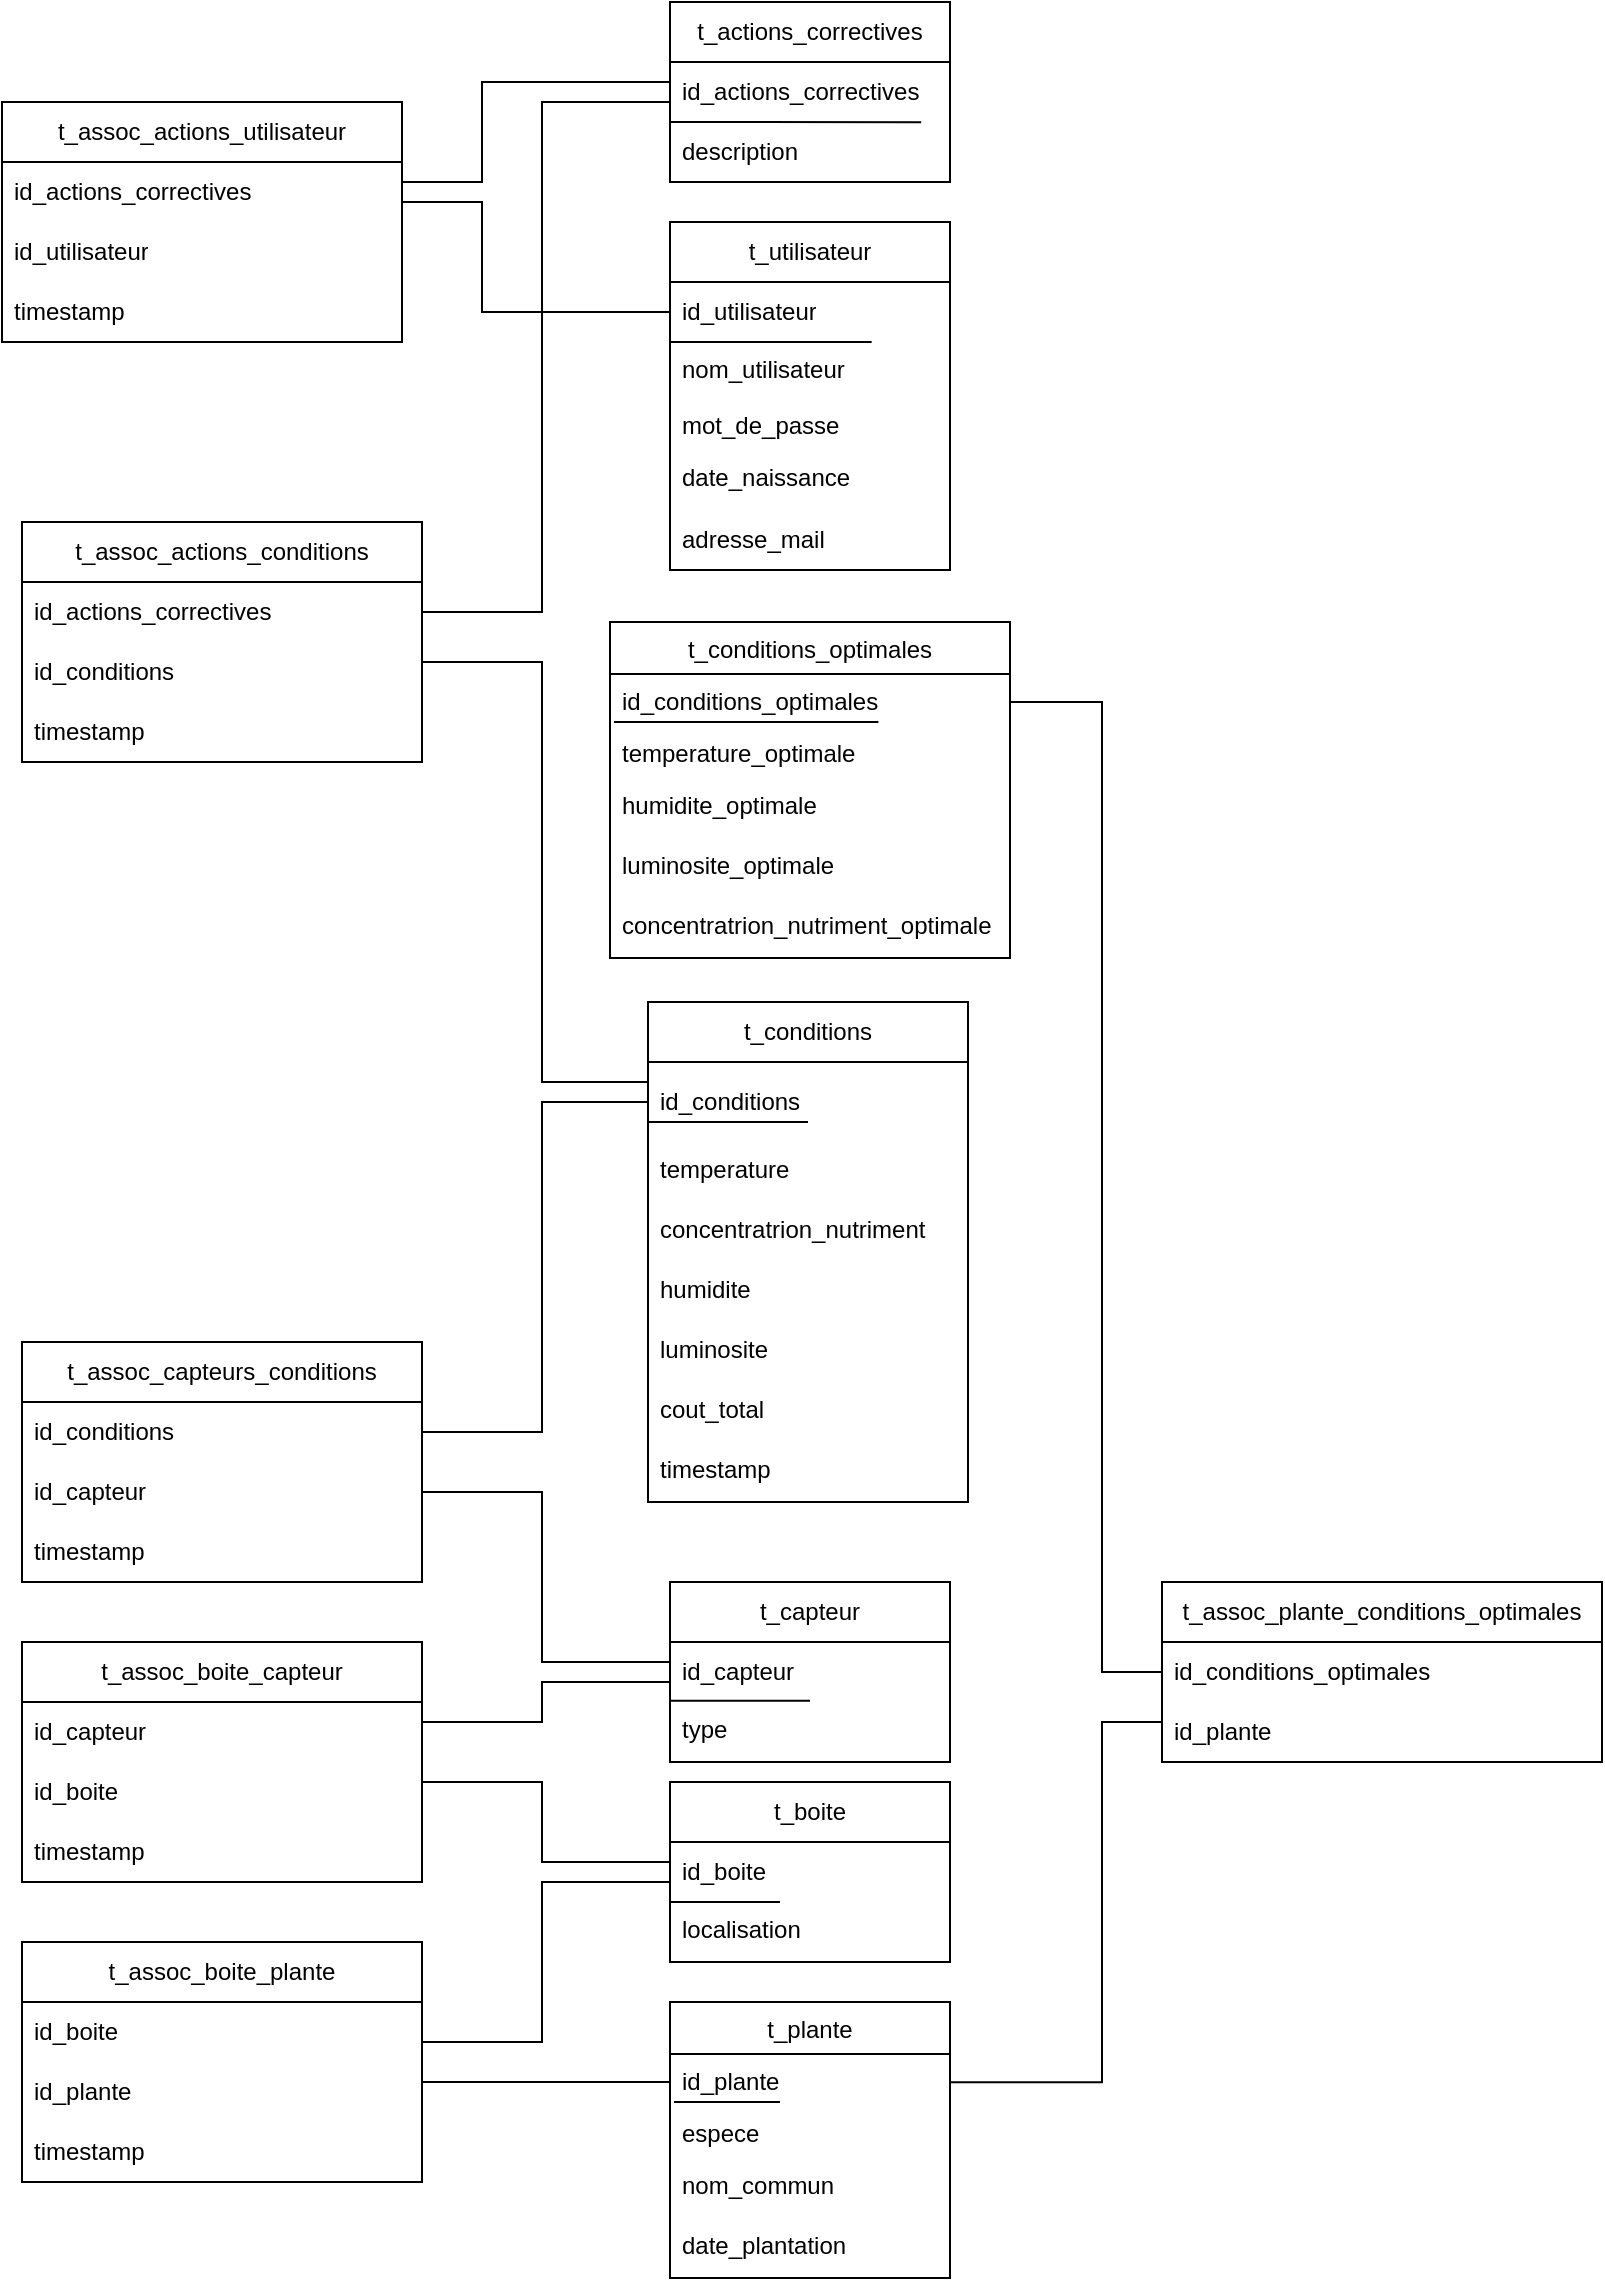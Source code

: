 <mxfile version="22.0.3" type="device">
  <diagram id="C5RBs43oDa-KdzZeNtuy" name="Page-1">
    <mxGraphModel dx="1582" dy="1856" grid="1" gridSize="10" guides="1" tooltips="1" connect="1" arrows="1" fold="1" page="1" pageScale="1" pageWidth="827" pageHeight="1169" math="0" shadow="0">
      <root>
        <mxCell id="WIyWlLk6GJQsqaUBKTNV-0" />
        <mxCell id="WIyWlLk6GJQsqaUBKTNV-1" parent="WIyWlLk6GJQsqaUBKTNV-0" />
        <mxCell id="GfVpbrykH6ephs4-lCBZ-14" value="t_conditions" style="swimlane;fontStyle=0;childLayout=stackLayout;horizontal=1;startSize=30;horizontalStack=0;resizeParent=1;resizeParentMax=0;resizeLast=0;collapsible=1;marginBottom=0;whiteSpace=wrap;html=1;" parent="WIyWlLk6GJQsqaUBKTNV-1" vertex="1">
          <mxGeometry x="333" y="510" width="160" height="250" as="geometry" />
        </mxCell>
        <mxCell id="GfVpbrykH6ephs4-lCBZ-15" value="id_conditions" style="text;strokeColor=none;fillColor=none;align=left;verticalAlign=middle;spacingLeft=4;spacingRight=4;overflow=hidden;points=[[0,0.5],[1,0.5]];portConstraint=eastwest;rotatable=0;whiteSpace=wrap;html=1;" parent="GfVpbrykH6ephs4-lCBZ-14" vertex="1">
          <mxGeometry y="30" width="160" height="40" as="geometry" />
        </mxCell>
        <mxCell id="GfVpbrykH6ephs4-lCBZ-16" value="" style="endArrow=none;html=1;rounded=0;" parent="GfVpbrykH6ephs4-lCBZ-14" edge="1">
          <mxGeometry width="50" height="50" relative="1" as="geometry">
            <mxPoint y="60" as="sourcePoint" />
            <mxPoint x="80" y="60" as="targetPoint" />
          </mxGeometry>
        </mxCell>
        <mxCell id="YFfReRE4VdkS00-xE2ET-9" value="temperature" style="text;strokeColor=none;fillColor=none;spacingLeft=4;spacingRight=4;overflow=hidden;rotatable=0;points=[[0,0.5],[1,0.5]];portConstraint=eastwest;fontSize=12;whiteSpace=wrap;html=1;" parent="GfVpbrykH6ephs4-lCBZ-14" vertex="1">
          <mxGeometry y="70" width="160" height="30" as="geometry" />
        </mxCell>
        <mxCell id="YFfReRE4VdkS00-xE2ET-10" value="concentratrion_nutriment" style="text;strokeColor=none;fillColor=none;spacingLeft=4;spacingRight=4;overflow=hidden;rotatable=0;points=[[0,0.5],[1,0.5]];portConstraint=eastwest;fontSize=12;whiteSpace=wrap;html=1;" parent="GfVpbrykH6ephs4-lCBZ-14" vertex="1">
          <mxGeometry y="100" width="160" height="30" as="geometry" />
        </mxCell>
        <mxCell id="YFfReRE4VdkS00-xE2ET-11" value="humidite" style="text;strokeColor=none;fillColor=none;spacingLeft=4;spacingRight=4;overflow=hidden;rotatable=0;points=[[0,0.5],[1,0.5]];portConstraint=eastwest;fontSize=12;whiteSpace=wrap;html=1;" parent="GfVpbrykH6ephs4-lCBZ-14" vertex="1">
          <mxGeometry y="130" width="160" height="30" as="geometry" />
        </mxCell>
        <mxCell id="YFfReRE4VdkS00-xE2ET-12" value="luminosite" style="text;strokeColor=none;fillColor=none;spacingLeft=4;spacingRight=4;overflow=hidden;rotatable=0;points=[[0,0.5],[1,0.5]];portConstraint=eastwest;fontSize=12;whiteSpace=wrap;html=1;" parent="GfVpbrykH6ephs4-lCBZ-14" vertex="1">
          <mxGeometry y="160" width="160" height="30" as="geometry" />
        </mxCell>
        <mxCell id="xs8UkDgZTQ-iA5S8t9cn-0" value="cout_total" style="text;strokeColor=none;fillColor=none;spacingLeft=4;spacingRight=4;overflow=hidden;rotatable=0;points=[[0,0.5],[1,0.5]];portConstraint=eastwest;fontSize=12;whiteSpace=wrap;html=1;" parent="GfVpbrykH6ephs4-lCBZ-14" vertex="1">
          <mxGeometry y="190" width="160" height="30" as="geometry" />
        </mxCell>
        <mxCell id="9skssHey5SvuozVZvSJy-10" value="timestamp" style="text;strokeColor=none;fillColor=none;spacingLeft=4;spacingRight=4;overflow=hidden;rotatable=0;points=[[0,0.5],[1,0.5]];portConstraint=eastwest;fontSize=12;whiteSpace=wrap;html=1;" parent="GfVpbrykH6ephs4-lCBZ-14" vertex="1">
          <mxGeometry y="220" width="160" height="30" as="geometry" />
        </mxCell>
        <mxCell id="YFfReRE4VdkS00-xE2ET-35" value="t_conditions_optimales" style="swimlane;fontStyle=0;align=center;verticalAlign=top;childLayout=stackLayout;horizontal=1;startSize=26;horizontalStack=0;resizeParent=1;resizeLast=0;collapsible=1;marginBottom=0;rounded=0;shadow=0;strokeWidth=1;" parent="WIyWlLk6GJQsqaUBKTNV-1" vertex="1">
          <mxGeometry x="314" y="320" width="200" height="168" as="geometry">
            <mxRectangle x="550" y="140" width="160" height="26" as="alternateBounds" />
          </mxGeometry>
        </mxCell>
        <mxCell id="YFfReRE4VdkS00-xE2ET-36" value="id_conditions_optimales" style="text;align=left;verticalAlign=top;spacingLeft=4;spacingRight=4;overflow=hidden;rotatable=0;points=[[0,0.5],[1,0.5]];portConstraint=eastwest;" parent="YFfReRE4VdkS00-xE2ET-35" vertex="1">
          <mxGeometry y="26" width="200" height="26" as="geometry" />
        </mxCell>
        <mxCell id="YFfReRE4VdkS00-xE2ET-37" value="" style="endArrow=none;html=1;rounded=0;entryX=0.671;entryY=0.922;entryDx=0;entryDy=0;entryPerimeter=0;" parent="YFfReRE4VdkS00-xE2ET-35" target="YFfReRE4VdkS00-xE2ET-36" edge="1">
          <mxGeometry width="50" height="50" relative="1" as="geometry">
            <mxPoint x="2" y="50" as="sourcePoint" />
            <mxPoint x="82" y="50" as="targetPoint" />
          </mxGeometry>
        </mxCell>
        <mxCell id="YFfReRE4VdkS00-xE2ET-38" value="temperature_optimale" style="text;align=left;verticalAlign=top;spacingLeft=4;spacingRight=4;overflow=hidden;rotatable=0;points=[[0,0.5],[1,0.5]];portConstraint=eastwest;rounded=0;shadow=0;html=0;" parent="YFfReRE4VdkS00-xE2ET-35" vertex="1">
          <mxGeometry y="52" width="200" height="26" as="geometry" />
        </mxCell>
        <mxCell id="YFfReRE4VdkS00-xE2ET-39" value="humidite_optimale" style="text;strokeColor=none;fillColor=none;spacingLeft=4;spacingRight=4;overflow=hidden;rotatable=0;points=[[0,0.5],[1,0.5]];portConstraint=eastwest;fontSize=12;whiteSpace=wrap;html=1;" parent="YFfReRE4VdkS00-xE2ET-35" vertex="1">
          <mxGeometry y="78" width="200" height="30" as="geometry" />
        </mxCell>
        <mxCell id="YFfReRE4VdkS00-xE2ET-40" value="luminosite_optimale" style="text;strokeColor=none;fillColor=none;spacingLeft=4;spacingRight=4;overflow=hidden;rotatable=0;points=[[0,0.5],[1,0.5]];portConstraint=eastwest;fontSize=12;whiteSpace=wrap;html=1;" parent="YFfReRE4VdkS00-xE2ET-35" vertex="1">
          <mxGeometry y="108" width="200" height="30" as="geometry" />
        </mxCell>
        <mxCell id="YFfReRE4VdkS00-xE2ET-41" value="concentratrion_nutriment_optimale" style="text;strokeColor=none;fillColor=none;spacingLeft=4;spacingRight=4;overflow=hidden;rotatable=0;points=[[0,0.5],[1,0.5]];portConstraint=eastwest;fontSize=12;whiteSpace=wrap;html=1;" parent="YFfReRE4VdkS00-xE2ET-35" vertex="1">
          <mxGeometry y="138" width="200" height="30" as="geometry" />
        </mxCell>
        <mxCell id="YFfReRE4VdkS00-xE2ET-49" value="" style="endArrow=none;endSize=10;endFill=0;shadow=0;strokeWidth=1;rounded=0;edgeStyle=orthogonalEdgeStyle;elbow=vertical;entryX=0;entryY=0.5;entryDx=0;entryDy=0;exitX=1;exitY=0.5;exitDx=0;exitDy=0;" parent="WIyWlLk6GJQsqaUBKTNV-1" edge="1">
          <mxGeometry width="160" relative="1" as="geometry">
            <mxPoint x="220" y="1056" as="sourcePoint" />
            <mxPoint x="344.0" y="1050" as="targetPoint" />
            <Array as="points">
              <mxPoint x="220" y="1050" />
            </Array>
          </mxGeometry>
        </mxCell>
        <mxCell id="YFfReRE4VdkS00-xE2ET-65" value="" style="endArrow=none;html=1;rounded=0;entryX=1;entryY=0.5;entryDx=0;entryDy=0;edgeStyle=orthogonalEdgeStyle;exitX=0;exitY=0.5;exitDx=0;exitDy=0;" parent="WIyWlLk6GJQsqaUBKTNV-1" target="Ohrkc9LOu_IcyDCswRTA-28" edge="1">
          <mxGeometry width="50" height="50" relative="1" as="geometry">
            <mxPoint x="344" y="840" as="sourcePoint" />
            <mxPoint x="220" y="740" as="targetPoint" />
            <Array as="points">
              <mxPoint x="280" y="840" />
              <mxPoint x="280" y="755" />
            </Array>
          </mxGeometry>
        </mxCell>
        <mxCell id="Ohrkc9LOu_IcyDCswRTA-26" value="t_assoc_capteurs_conditions" style="swimlane;fontStyle=0;childLayout=stackLayout;horizontal=1;startSize=30;horizontalStack=0;resizeParent=1;resizeParentMax=0;resizeLast=0;collapsible=1;marginBottom=0;whiteSpace=wrap;html=1;" parent="WIyWlLk6GJQsqaUBKTNV-1" vertex="1">
          <mxGeometry x="20" y="680" width="200" height="120" as="geometry" />
        </mxCell>
        <mxCell id="Ohrkc9LOu_IcyDCswRTA-27" value="id_conditions" style="text;strokeColor=none;fillColor=none;align=left;verticalAlign=middle;spacingLeft=4;spacingRight=4;overflow=hidden;points=[[0,0.5],[1,0.5]];portConstraint=eastwest;rotatable=0;whiteSpace=wrap;html=1;" parent="Ohrkc9LOu_IcyDCswRTA-26" vertex="1">
          <mxGeometry y="30" width="200" height="30" as="geometry" />
        </mxCell>
        <mxCell id="Ohrkc9LOu_IcyDCswRTA-28" value="id_capteur" style="text;strokeColor=none;fillColor=none;align=left;verticalAlign=middle;spacingLeft=4;spacingRight=4;overflow=hidden;points=[[0,0.5],[1,0.5]];portConstraint=eastwest;rotatable=0;whiteSpace=wrap;html=1;" parent="Ohrkc9LOu_IcyDCswRTA-26" vertex="1">
          <mxGeometry y="60" width="200" height="30" as="geometry" />
        </mxCell>
        <mxCell id="QiHh9giWtPBNodaeJ8hd-0" value="timestamp" style="text;strokeColor=none;fillColor=none;align=left;verticalAlign=middle;spacingLeft=4;spacingRight=4;overflow=hidden;points=[[0,0.5],[1,0.5]];portConstraint=eastwest;rotatable=0;whiteSpace=wrap;html=1;" parent="Ohrkc9LOu_IcyDCswRTA-26" vertex="1">
          <mxGeometry y="90" width="200" height="30" as="geometry" />
        </mxCell>
        <mxCell id="Ohrkc9LOu_IcyDCswRTA-29" value="t_assoc_boite_capteur" style="swimlane;fontStyle=0;childLayout=stackLayout;horizontal=1;startSize=30;horizontalStack=0;resizeParent=1;resizeParentMax=0;resizeLast=0;collapsible=1;marginBottom=0;whiteSpace=wrap;html=1;" parent="WIyWlLk6GJQsqaUBKTNV-1" vertex="1">
          <mxGeometry x="20" y="830" width="200" height="120" as="geometry" />
        </mxCell>
        <mxCell id="Ohrkc9LOu_IcyDCswRTA-30" value="id_capteur" style="text;strokeColor=none;fillColor=none;align=left;verticalAlign=middle;spacingLeft=4;spacingRight=4;overflow=hidden;points=[[0,0.5],[1,0.5]];portConstraint=eastwest;rotatable=0;whiteSpace=wrap;html=1;" parent="Ohrkc9LOu_IcyDCswRTA-29" vertex="1">
          <mxGeometry y="30" width="200" height="30" as="geometry" />
        </mxCell>
        <mxCell id="Ohrkc9LOu_IcyDCswRTA-31" value="id_boite" style="text;strokeColor=none;fillColor=none;align=left;verticalAlign=middle;spacingLeft=4;spacingRight=4;overflow=hidden;points=[[0,0.5],[1,0.5]];portConstraint=eastwest;rotatable=0;whiteSpace=wrap;html=1;" parent="Ohrkc9LOu_IcyDCswRTA-29" vertex="1">
          <mxGeometry y="60" width="200" height="30" as="geometry" />
        </mxCell>
        <mxCell id="9skssHey5SvuozVZvSJy-9" value="timestamp" style="text;strokeColor=none;fillColor=none;align=left;verticalAlign=middle;spacingLeft=4;spacingRight=4;overflow=hidden;points=[[0,0.5],[1,0.5]];portConstraint=eastwest;rotatable=0;whiteSpace=wrap;html=1;" parent="Ohrkc9LOu_IcyDCswRTA-29" vertex="1">
          <mxGeometry y="90" width="200" height="30" as="geometry" />
        </mxCell>
        <mxCell id="Ohrkc9LOu_IcyDCswRTA-32" value="t_assoc_boite_plante" style="swimlane;fontStyle=0;childLayout=stackLayout;horizontal=1;startSize=30;horizontalStack=0;resizeParent=1;resizeParentMax=0;resizeLast=0;collapsible=1;marginBottom=0;whiteSpace=wrap;html=1;" parent="WIyWlLk6GJQsqaUBKTNV-1" vertex="1">
          <mxGeometry x="20" y="980" width="200" height="120" as="geometry" />
        </mxCell>
        <mxCell id="Ohrkc9LOu_IcyDCswRTA-33" value="id_boite" style="text;strokeColor=none;fillColor=none;align=left;verticalAlign=middle;spacingLeft=4;spacingRight=4;overflow=hidden;points=[[0,0.5],[1,0.5]];portConstraint=eastwest;rotatable=0;whiteSpace=wrap;html=1;" parent="Ohrkc9LOu_IcyDCswRTA-32" vertex="1">
          <mxGeometry y="30" width="200" height="30" as="geometry" />
        </mxCell>
        <mxCell id="Ohrkc9LOu_IcyDCswRTA-34" value="id_plante" style="text;strokeColor=none;fillColor=none;align=left;verticalAlign=middle;spacingLeft=4;spacingRight=4;overflow=hidden;points=[[0,0.5],[1,0.5]];portConstraint=eastwest;rotatable=0;whiteSpace=wrap;html=1;" parent="Ohrkc9LOu_IcyDCswRTA-32" vertex="1">
          <mxGeometry y="60" width="200" height="30" as="geometry" />
        </mxCell>
        <mxCell id="Hte_jCKwLj_il4AVgazD-0" value="timestamp" style="text;strokeColor=none;fillColor=none;align=left;verticalAlign=middle;spacingLeft=4;spacingRight=4;overflow=hidden;points=[[0,0.5],[1,0.5]];portConstraint=eastwest;rotatable=0;whiteSpace=wrap;html=1;" parent="Ohrkc9LOu_IcyDCswRTA-32" vertex="1">
          <mxGeometry y="90" width="200" height="30" as="geometry" />
        </mxCell>
        <mxCell id="Ohrkc9LOu_IcyDCswRTA-38" value="t_assoc_plante_conditions_optimales" style="swimlane;fontStyle=0;childLayout=stackLayout;horizontal=1;startSize=30;horizontalStack=0;resizeParent=1;resizeParentMax=0;resizeLast=0;collapsible=1;marginBottom=0;whiteSpace=wrap;html=1;" parent="WIyWlLk6GJQsqaUBKTNV-1" vertex="1">
          <mxGeometry x="590" y="800" width="220" height="90" as="geometry" />
        </mxCell>
        <mxCell id="Ohrkc9LOu_IcyDCswRTA-39" value="id_conditions_optimales" style="text;strokeColor=none;fillColor=none;align=left;verticalAlign=middle;spacingLeft=4;spacingRight=4;overflow=hidden;points=[[0,0.5],[1,0.5]];portConstraint=eastwest;rotatable=0;whiteSpace=wrap;html=1;" parent="Ohrkc9LOu_IcyDCswRTA-38" vertex="1">
          <mxGeometry y="30" width="220" height="30" as="geometry" />
        </mxCell>
        <mxCell id="Ohrkc9LOu_IcyDCswRTA-40" value="id_plante" style="text;strokeColor=none;fillColor=none;align=left;verticalAlign=middle;spacingLeft=4;spacingRight=4;overflow=hidden;points=[[0,0.5],[1,0.5]];portConstraint=eastwest;rotatable=0;whiteSpace=wrap;html=1;" parent="Ohrkc9LOu_IcyDCswRTA-38" vertex="1">
          <mxGeometry y="60" width="220" height="30" as="geometry" />
        </mxCell>
        <mxCell id="2ENH1qvlYnwu3x6_broT-0" value="" style="endArrow=none;endSize=10;endFill=0;shadow=0;strokeWidth=1;rounded=0;edgeStyle=orthogonalEdgeStyle;elbow=vertical;exitX=1;exitY=0.5;exitDx=0;exitDy=0;entryX=0;entryY=0.5;entryDx=0;entryDy=0;" parent="WIyWlLk6GJQsqaUBKTNV-1" source="Ohrkc9LOu_IcyDCswRTA-31" target="GfVpbrykH6ephs4-lCBZ-24" edge="1">
          <mxGeometry width="160" relative="1" as="geometry">
            <mxPoint x="251" y="623" as="sourcePoint" />
            <mxPoint x="525" y="325" as="targetPoint" />
            <Array as="points">
              <mxPoint x="220" y="900" />
              <mxPoint x="280" y="900" />
              <mxPoint x="280" y="940" />
              <mxPoint x="344" y="940" />
            </Array>
          </mxGeometry>
        </mxCell>
        <mxCell id="GfVpbrykH6ephs4-lCBZ-23" value="t_boite" style="swimlane;fontStyle=0;childLayout=stackLayout;horizontal=1;startSize=30;horizontalStack=0;resizeParent=1;resizeParentMax=0;resizeLast=0;collapsible=1;marginBottom=0;whiteSpace=wrap;html=1;" parent="WIyWlLk6GJQsqaUBKTNV-1" vertex="1">
          <mxGeometry x="344" y="900" width="140" height="90" as="geometry" />
        </mxCell>
        <mxCell id="GfVpbrykH6ephs4-lCBZ-24" value="id_boite" style="text;strokeColor=none;fillColor=none;align=left;verticalAlign=middle;spacingLeft=4;spacingRight=4;overflow=hidden;points=[[0,0.5],[1,0.5]];portConstraint=eastwest;rotatable=0;whiteSpace=wrap;html=1;" parent="GfVpbrykH6ephs4-lCBZ-23" vertex="1">
          <mxGeometry y="30" width="140" height="30" as="geometry" />
        </mxCell>
        <mxCell id="GfVpbrykH6ephs4-lCBZ-25" value="" style="endArrow=none;html=1;rounded=0;" parent="GfVpbrykH6ephs4-lCBZ-23" edge="1">
          <mxGeometry width="50" height="50" relative="1" as="geometry">
            <mxPoint x="55" y="60" as="sourcePoint" />
            <mxPoint x="0.001" y="60" as="targetPoint" />
          </mxGeometry>
        </mxCell>
        <mxCell id="YFfReRE4VdkS00-xE2ET-15" value="localisation" style="text;strokeColor=none;fillColor=none;spacingLeft=4;spacingRight=4;overflow=hidden;rotatable=0;points=[[0,0.5],[1,0.5]];portConstraint=eastwest;fontSize=12;whiteSpace=wrap;html=1;" parent="GfVpbrykH6ephs4-lCBZ-23" vertex="1">
          <mxGeometry y="60" width="140" height="30" as="geometry" />
        </mxCell>
        <mxCell id="2ENH1qvlYnwu3x6_broT-4" value="" style="endArrow=none;endSize=10;endFill=0;shadow=0;strokeWidth=1;rounded=0;edgeStyle=orthogonalEdgeStyle;elbow=vertical;entryX=0;entryY=0.5;entryDx=0;entryDy=0;exitX=1;exitY=0.5;exitDx=0;exitDy=0;" parent="WIyWlLk6GJQsqaUBKTNV-1" edge="1">
          <mxGeometry width="160" relative="1" as="geometry">
            <mxPoint x="220" y="1030" as="sourcePoint" />
            <mxPoint x="344" y="950" as="targetPoint" />
            <Array as="points">
              <mxPoint x="280" y="1030" />
              <mxPoint x="280" y="950" />
            </Array>
          </mxGeometry>
        </mxCell>
        <mxCell id="Ue32kIHGdav1qjdM1YY6-16" value="t_capteur" style="swimlane;fontStyle=0;childLayout=stackLayout;horizontal=1;startSize=30;horizontalStack=0;resizeParent=1;resizeParentMax=0;resizeLast=0;collapsible=1;marginBottom=0;whiteSpace=wrap;html=1;" parent="WIyWlLk6GJQsqaUBKTNV-1" vertex="1">
          <mxGeometry x="344" y="800" width="140" height="90" as="geometry" />
        </mxCell>
        <mxCell id="GfVpbrykH6ephs4-lCBZ-2" value="" style="endArrow=none;html=1;rounded=0;" parent="Ue32kIHGdav1qjdM1YY6-16" source="Ue32kIHGdav1qjdM1YY6-17" edge="1">
          <mxGeometry width="50" height="50" relative="1" as="geometry">
            <mxPoint x="100.82" y="60" as="sourcePoint" />
            <mxPoint x="0.001" y="60" as="targetPoint" />
          </mxGeometry>
        </mxCell>
        <mxCell id="Ue32kIHGdav1qjdM1YY6-17" value="id_capteur" style="text;strokeColor=none;fillColor=none;align=left;verticalAlign=middle;spacingLeft=4;spacingRight=4;overflow=hidden;points=[[0,0.5],[1,0.5]];portConstraint=eastwest;rotatable=0;whiteSpace=wrap;html=1;" parent="Ue32kIHGdav1qjdM1YY6-16" vertex="1">
          <mxGeometry y="30" width="140" height="30" as="geometry" />
        </mxCell>
        <mxCell id="YFfReRE4VdkS00-xE2ET-59" value="" style="endArrow=none;html=1;rounded=0;" parent="Ue32kIHGdav1qjdM1YY6-16" edge="1">
          <mxGeometry width="50" height="50" relative="1" as="geometry">
            <mxPoint y="59.43" as="sourcePoint" />
            <mxPoint x="70" y="59.43" as="targetPoint" />
          </mxGeometry>
        </mxCell>
        <mxCell id="YFfReRE4VdkS00-xE2ET-19" value="type" style="text;strokeColor=none;fillColor=none;spacingLeft=4;spacingRight=4;overflow=hidden;rotatable=0;points=[[0,0.5],[1,0.5]];portConstraint=eastwest;fontSize=12;whiteSpace=wrap;html=1;" parent="Ue32kIHGdav1qjdM1YY6-16" vertex="1">
          <mxGeometry y="60" width="140" height="30" as="geometry" />
        </mxCell>
        <mxCell id="GfVpbrykH6ephs4-lCBZ-11" value="t_actions_correctives" style="swimlane;fontStyle=0;childLayout=stackLayout;horizontal=1;startSize=30;horizontalStack=0;resizeParent=1;resizeParentMax=0;resizeLast=0;collapsible=1;marginBottom=0;whiteSpace=wrap;html=1;" parent="WIyWlLk6GJQsqaUBKTNV-1" vertex="1">
          <mxGeometry x="344" y="10" width="140" height="90" as="geometry" />
        </mxCell>
        <mxCell id="GfVpbrykH6ephs4-lCBZ-12" value="id_actions_correctives" style="text;strokeColor=none;fillColor=none;align=left;verticalAlign=middle;spacingLeft=4;spacingRight=4;overflow=hidden;points=[[0,0.5],[1,0.5]];portConstraint=eastwest;rotatable=0;whiteSpace=wrap;html=1;" parent="GfVpbrykH6ephs4-lCBZ-11" vertex="1">
          <mxGeometry y="30" width="140" height="30" as="geometry" />
        </mxCell>
        <mxCell id="GfVpbrykH6ephs4-lCBZ-13" value="" style="endArrow=none;html=1;rounded=0;exitX=0.897;exitY=0.003;exitDx=0;exitDy=0;exitPerimeter=0;" parent="GfVpbrykH6ephs4-lCBZ-11" source="Ohrkc9LOu_IcyDCswRTA-20" edge="1">
          <mxGeometry width="50" height="50" relative="1" as="geometry">
            <mxPoint x="100.82" y="60" as="sourcePoint" />
            <mxPoint x="0.001" y="60" as="targetPoint" />
          </mxGeometry>
        </mxCell>
        <mxCell id="Ohrkc9LOu_IcyDCswRTA-20" value="description" style="text;strokeColor=none;fillColor=none;align=left;verticalAlign=middle;spacingLeft=4;spacingRight=4;overflow=hidden;points=[[0,0.5],[1,0.5]];portConstraint=eastwest;rotatable=0;whiteSpace=wrap;html=1;" parent="GfVpbrykH6ephs4-lCBZ-11" vertex="1">
          <mxGeometry y="60" width="140" height="30" as="geometry" />
        </mxCell>
        <mxCell id="2ENH1qvlYnwu3x6_broT-7" value="" style="endArrow=none;endSize=10;endFill=0;shadow=0;strokeWidth=1;rounded=0;edgeStyle=orthogonalEdgeStyle;elbow=vertical;entryX=0;entryY=0.5;entryDx=0;entryDy=0;" parent="WIyWlLk6GJQsqaUBKTNV-1" target="Ue32kIHGdav1qjdM1YY6-17" edge="1">
          <mxGeometry width="160" relative="1" as="geometry">
            <mxPoint x="220" y="900" as="sourcePoint" />
            <mxPoint x="344" y="900" as="targetPoint" />
            <Array as="points">
              <mxPoint x="220" y="870" />
              <mxPoint x="280" y="870" />
              <mxPoint x="280" y="850" />
              <mxPoint x="344" y="850" />
            </Array>
          </mxGeometry>
        </mxCell>
        <mxCell id="2ENH1qvlYnwu3x6_broT-8" value="" style="endArrow=none;html=1;rounded=0;entryX=1;entryY=0.5;entryDx=0;entryDy=0;exitX=0;exitY=0.5;exitDx=0;exitDy=0;edgeStyle=orthogonalEdgeStyle;" parent="WIyWlLk6GJQsqaUBKTNV-1" source="GfVpbrykH6ephs4-lCBZ-15" target="Ohrkc9LOu_IcyDCswRTA-27" edge="1">
          <mxGeometry width="50" height="50" relative="1" as="geometry">
            <mxPoint x="343.95" y="787" as="sourcePoint" />
            <mxPoint x="219.95" y="710" as="targetPoint" />
            <Array as="points">
              <mxPoint x="280" y="560" />
              <mxPoint x="280" y="725" />
            </Array>
          </mxGeometry>
        </mxCell>
        <mxCell id="2ENH1qvlYnwu3x6_broT-11" value="t_utilisateur" style="swimlane;fontStyle=0;childLayout=stackLayout;horizontal=1;startSize=30;horizontalStack=0;resizeParent=1;resizeParentMax=0;resizeLast=0;collapsible=1;marginBottom=0;whiteSpace=wrap;html=1;" parent="WIyWlLk6GJQsqaUBKTNV-1" vertex="1">
          <mxGeometry x="344" y="120" width="140" height="174" as="geometry" />
        </mxCell>
        <mxCell id="2ENH1qvlYnwu3x6_broT-12" value="id_utilisateur" style="text;strokeColor=none;fillColor=none;align=left;verticalAlign=middle;spacingLeft=4;spacingRight=4;overflow=hidden;points=[[0,0.5],[1,0.5]];portConstraint=eastwest;rotatable=0;whiteSpace=wrap;html=1;" parent="2ENH1qvlYnwu3x6_broT-11" vertex="1">
          <mxGeometry y="30" width="140" height="30" as="geometry" />
        </mxCell>
        <mxCell id="2ENH1qvlYnwu3x6_broT-13" value="" style="endArrow=none;html=1;rounded=0;" parent="2ENH1qvlYnwu3x6_broT-11" edge="1">
          <mxGeometry width="50" height="50" relative="1" as="geometry">
            <mxPoint x="100.82" y="60" as="sourcePoint" />
            <mxPoint x="0.001" y="60" as="targetPoint" />
          </mxGeometry>
        </mxCell>
        <mxCell id="2ENH1qvlYnwu3x6_broT-14" value="nom_utilisateur" style="text;align=left;verticalAlign=top;spacingLeft=4;spacingRight=4;overflow=hidden;rotatable=0;points=[[0,0.5],[1,0.5]];portConstraint=eastwest;rounded=0;shadow=0;html=0;" parent="2ENH1qvlYnwu3x6_broT-11" vertex="1">
          <mxGeometry y="60" width="140" height="28" as="geometry" />
        </mxCell>
        <mxCell id="2ENH1qvlYnwu3x6_broT-15" value="mot_de_passe" style="text;align=left;verticalAlign=top;spacingLeft=4;spacingRight=4;overflow=hidden;rotatable=0;points=[[0,0.5],[1,0.5]];portConstraint=eastwest;rounded=0;shadow=0;html=0;" parent="2ENH1qvlYnwu3x6_broT-11" vertex="1">
          <mxGeometry y="88" width="140" height="26" as="geometry" />
        </mxCell>
        <mxCell id="2ENH1qvlYnwu3x6_broT-16" value="date_naissance" style="text;strokeColor=none;fillColor=none;spacingLeft=4;spacingRight=4;overflow=hidden;rotatable=0;points=[[0,0.5],[1,0.5]];portConstraint=eastwest;fontSize=12;whiteSpace=wrap;html=1;" parent="2ENH1qvlYnwu3x6_broT-11" vertex="1">
          <mxGeometry y="114" width="140" height="30" as="geometry" />
        </mxCell>
        <mxCell id="2ENH1qvlYnwu3x6_broT-17" value="adresse_mail" style="text;strokeColor=none;fillColor=none;align=left;verticalAlign=middle;spacingLeft=4;spacingRight=4;overflow=hidden;points=[[0,0.5],[1,0.5]];portConstraint=eastwest;rotatable=0;whiteSpace=wrap;html=1;" parent="2ENH1qvlYnwu3x6_broT-11" vertex="1">
          <mxGeometry y="144" width="140" height="30" as="geometry" />
        </mxCell>
        <mxCell id="zkfFHV4jXpPFQw0GAbJ--17" value="t_plante" style="swimlane;fontStyle=0;align=center;verticalAlign=top;childLayout=stackLayout;horizontal=1;startSize=26;horizontalStack=0;resizeParent=1;resizeLast=0;collapsible=1;marginBottom=0;rounded=0;shadow=0;strokeWidth=1;" parent="WIyWlLk6GJQsqaUBKTNV-1" vertex="1">
          <mxGeometry x="344" y="1010" width="140" height="138" as="geometry">
            <mxRectangle x="550" y="140" width="160" height="26" as="alternateBounds" />
          </mxGeometry>
        </mxCell>
        <mxCell id="zkfFHV4jXpPFQw0GAbJ--18" value="id_plante" style="text;align=left;verticalAlign=top;spacingLeft=4;spacingRight=4;overflow=hidden;rotatable=0;points=[[0,0.5],[1,0.5]];portConstraint=eastwest;" parent="zkfFHV4jXpPFQw0GAbJ--17" vertex="1">
          <mxGeometry y="26" width="140" height="26" as="geometry" />
        </mxCell>
        <mxCell id="GfVpbrykH6ephs4-lCBZ-7" value="" style="endArrow=none;html=1;rounded=0;" parent="zkfFHV4jXpPFQw0GAbJ--17" edge="1">
          <mxGeometry width="50" height="50" relative="1" as="geometry">
            <mxPoint x="2" y="50" as="sourcePoint" />
            <mxPoint x="55" y="50" as="targetPoint" />
          </mxGeometry>
        </mxCell>
        <mxCell id="zkfFHV4jXpPFQw0GAbJ--19" value="espece" style="text;align=left;verticalAlign=top;spacingLeft=4;spacingRight=4;overflow=hidden;rotatable=0;points=[[0,0.5],[1,0.5]];portConstraint=eastwest;rounded=0;shadow=0;html=0;" parent="zkfFHV4jXpPFQw0GAbJ--17" vertex="1">
          <mxGeometry y="52" width="140" height="26" as="geometry" />
        </mxCell>
        <mxCell id="YFfReRE4VdkS00-xE2ET-7" value="nom_commun" style="text;strokeColor=none;fillColor=none;spacingLeft=4;spacingRight=4;overflow=hidden;rotatable=0;points=[[0,0.5],[1,0.5]];portConstraint=eastwest;fontSize=12;whiteSpace=wrap;html=1;" parent="zkfFHV4jXpPFQw0GAbJ--17" vertex="1">
          <mxGeometry y="78" width="140" height="30" as="geometry" />
        </mxCell>
        <mxCell id="YFfReRE4VdkS00-xE2ET-8" value="date_plantation" style="text;strokeColor=none;fillColor=none;spacingLeft=4;spacingRight=4;overflow=hidden;rotatable=0;points=[[0,0.5],[1,0.5]];portConstraint=eastwest;fontSize=12;whiteSpace=wrap;html=1;" parent="zkfFHV4jXpPFQw0GAbJ--17" vertex="1">
          <mxGeometry y="108" width="140" height="30" as="geometry" />
        </mxCell>
        <mxCell id="B3moqeDBys1__NmU0MNx-3" value="" style="endArrow=none;html=1;rounded=0;entryX=0.999;entryY=0.542;entryDx=0;entryDy=0;edgeStyle=orthogonalEdgeStyle;exitX=0;exitY=0.5;exitDx=0;exitDy=0;entryPerimeter=0;" parent="WIyWlLk6GJQsqaUBKTNV-1" target="zkfFHV4jXpPFQw0GAbJ--18" edge="1">
          <mxGeometry width="50" height="50" relative="1" as="geometry">
            <mxPoint x="590" y="870" as="sourcePoint" />
            <mxPoint x="494" y="1085" as="targetPoint" />
            <Array as="points">
              <mxPoint x="560" y="870" />
              <mxPoint x="560" y="1050" />
            </Array>
          </mxGeometry>
        </mxCell>
        <mxCell id="B3moqeDBys1__NmU0MNx-4" value="" style="endArrow=none;html=1;rounded=0;entryX=1;entryY=0.5;entryDx=0;entryDy=0;edgeStyle=orthogonalEdgeStyle;exitX=0;exitY=0.5;exitDx=0;exitDy=0;" parent="WIyWlLk6GJQsqaUBKTNV-1" source="Ohrkc9LOu_IcyDCswRTA-39" target="YFfReRE4VdkS00-xE2ET-36" edge="1">
          <mxGeometry width="50" height="50" relative="1" as="geometry">
            <mxPoint x="590" y="840" as="sourcePoint" />
            <mxPoint x="514" y="410" as="targetPoint" />
            <Array as="points">
              <mxPoint x="560" y="845" />
              <mxPoint x="560" y="360" />
              <mxPoint x="514" y="360" />
            </Array>
          </mxGeometry>
        </mxCell>
        <mxCell id="9skssHey5SvuozVZvSJy-0" value="t_assoc_actions_utilisateur" style="swimlane;fontStyle=0;childLayout=stackLayout;horizontal=1;startSize=30;horizontalStack=0;resizeParent=1;resizeParentMax=0;resizeLast=0;collapsible=1;marginBottom=0;whiteSpace=wrap;html=1;" parent="WIyWlLk6GJQsqaUBKTNV-1" vertex="1">
          <mxGeometry x="10" y="60" width="200" height="120" as="geometry" />
        </mxCell>
        <mxCell id="9skssHey5SvuozVZvSJy-1" value="id_actions_correctives" style="text;strokeColor=none;fillColor=none;align=left;verticalAlign=middle;spacingLeft=4;spacingRight=4;overflow=hidden;points=[[0,0.5],[1,0.5]];portConstraint=eastwest;rotatable=0;whiteSpace=wrap;html=1;" parent="9skssHey5SvuozVZvSJy-0" vertex="1">
          <mxGeometry y="30" width="200" height="30" as="geometry" />
        </mxCell>
        <mxCell id="9skssHey5SvuozVZvSJy-2" value="id_utilisateur" style="text;strokeColor=none;fillColor=none;align=left;verticalAlign=middle;spacingLeft=4;spacingRight=4;overflow=hidden;points=[[0,0.5],[1,0.5]];portConstraint=eastwest;rotatable=0;whiteSpace=wrap;html=1;" parent="9skssHey5SvuozVZvSJy-0" vertex="1">
          <mxGeometry y="60" width="200" height="30" as="geometry" />
        </mxCell>
        <mxCell id="9skssHey5SvuozVZvSJy-3" value="timestamp" style="text;strokeColor=none;fillColor=none;align=left;verticalAlign=middle;spacingLeft=4;spacingRight=4;overflow=hidden;points=[[0,0.5],[1,0.5]];portConstraint=eastwest;rotatable=0;whiteSpace=wrap;html=1;" parent="9skssHey5SvuozVZvSJy-0" vertex="1">
          <mxGeometry y="90" width="200" height="30" as="geometry" />
        </mxCell>
        <mxCell id="9skssHey5SvuozVZvSJy-4" value="" style="endArrow=none;html=1;rounded=0;entryX=1;entryY=0.5;entryDx=0;entryDy=0;exitX=0;exitY=0.5;exitDx=0;exitDy=0;edgeStyle=orthogonalEdgeStyle;" parent="WIyWlLk6GJQsqaUBKTNV-1" source="GfVpbrykH6ephs4-lCBZ-12" target="9skssHey5SvuozVZvSJy-1" edge="1">
          <mxGeometry width="50" height="50" relative="1" as="geometry">
            <mxPoint x="334" y="-40" as="sourcePoint" />
            <mxPoint x="220" y="105" as="targetPoint" />
            <Array as="points">
              <mxPoint x="344" y="50" />
              <mxPoint x="250" y="50" />
              <mxPoint x="250" y="100" />
              <mxPoint x="210" y="100" />
            </Array>
          </mxGeometry>
        </mxCell>
        <mxCell id="9skssHey5SvuozVZvSJy-5" value="" style="endArrow=none;html=1;rounded=0;edgeStyle=orthogonalEdgeStyle;exitX=0;exitY=0.5;exitDx=0;exitDy=0;" parent="WIyWlLk6GJQsqaUBKTNV-1" source="2ENH1qvlYnwu3x6_broT-12" edge="1">
          <mxGeometry width="50" height="50" relative="1" as="geometry">
            <mxPoint x="344" y="199.93" as="sourcePoint" />
            <mxPoint x="210" y="110" as="targetPoint" />
            <Array as="points">
              <mxPoint x="250" y="165" />
              <mxPoint x="250" y="110" />
            </Array>
          </mxGeometry>
        </mxCell>
        <mxCell id="pcgB0c266QfvvUCRr75r-0" value="t_assoc_actions_conditions" style="swimlane;fontStyle=0;childLayout=stackLayout;horizontal=1;startSize=30;horizontalStack=0;resizeParent=1;resizeParentMax=0;resizeLast=0;collapsible=1;marginBottom=0;whiteSpace=wrap;html=1;" parent="WIyWlLk6GJQsqaUBKTNV-1" vertex="1">
          <mxGeometry x="20" y="270" width="200" height="120" as="geometry" />
        </mxCell>
        <mxCell id="pcgB0c266QfvvUCRr75r-1" value="id_actions_correctives" style="text;strokeColor=none;fillColor=none;align=left;verticalAlign=middle;spacingLeft=4;spacingRight=4;overflow=hidden;points=[[0,0.5],[1,0.5]];portConstraint=eastwest;rotatable=0;whiteSpace=wrap;html=1;" parent="pcgB0c266QfvvUCRr75r-0" vertex="1">
          <mxGeometry y="30" width="200" height="30" as="geometry" />
        </mxCell>
        <mxCell id="pcgB0c266QfvvUCRr75r-2" value="id_conditions" style="text;strokeColor=none;fillColor=none;align=left;verticalAlign=middle;spacingLeft=4;spacingRight=4;overflow=hidden;points=[[0,0.5],[1,0.5]];portConstraint=eastwest;rotatable=0;whiteSpace=wrap;html=1;" parent="pcgB0c266QfvvUCRr75r-0" vertex="1">
          <mxGeometry y="60" width="200" height="30" as="geometry" />
        </mxCell>
        <mxCell id="pcgB0c266QfvvUCRr75r-3" value="timestamp" style="text;strokeColor=none;fillColor=none;align=left;verticalAlign=middle;spacingLeft=4;spacingRight=4;overflow=hidden;points=[[0,0.5],[1,0.5]];portConstraint=eastwest;rotatable=0;whiteSpace=wrap;html=1;" parent="pcgB0c266QfvvUCRr75r-0" vertex="1">
          <mxGeometry y="90" width="200" height="30" as="geometry" />
        </mxCell>
        <mxCell id="pcgB0c266QfvvUCRr75r-4" value="" style="endArrow=none;html=1;rounded=0;entryX=1;entryY=0.5;entryDx=0;entryDy=0;edgeStyle=orthogonalEdgeStyle;exitX=0.001;exitY=0.668;exitDx=0;exitDy=0;exitPerimeter=0;" parent="WIyWlLk6GJQsqaUBKTNV-1" edge="1">
          <mxGeometry width="50" height="50" relative="1" as="geometry">
            <mxPoint x="344.0" y="60.04" as="sourcePoint" />
            <mxPoint x="219.86" y="315" as="targetPoint" />
            <Array as="points">
              <mxPoint x="280" y="60" />
              <mxPoint x="280" y="315" />
            </Array>
          </mxGeometry>
        </mxCell>
        <mxCell id="pcgB0c266QfvvUCRr75r-5" value="" style="endArrow=none;html=1;rounded=0;entryX=1;entryY=0.5;entryDx=0;entryDy=0;edgeStyle=orthogonalEdgeStyle;exitX=0;exitY=0.5;exitDx=0;exitDy=0;" parent="WIyWlLk6GJQsqaUBKTNV-1" source="GfVpbrykH6ephs4-lCBZ-15" edge="1">
          <mxGeometry width="50" height="50" relative="1" as="geometry">
            <mxPoint x="280" y="594.286" as="sourcePoint" />
            <mxPoint x="220" y="344.93" as="targetPoint" />
            <Array as="points">
              <mxPoint x="333" y="550" />
              <mxPoint x="280" y="550" />
              <mxPoint x="280" y="340" />
              <mxPoint x="220" y="340" />
            </Array>
          </mxGeometry>
        </mxCell>
      </root>
    </mxGraphModel>
  </diagram>
</mxfile>
